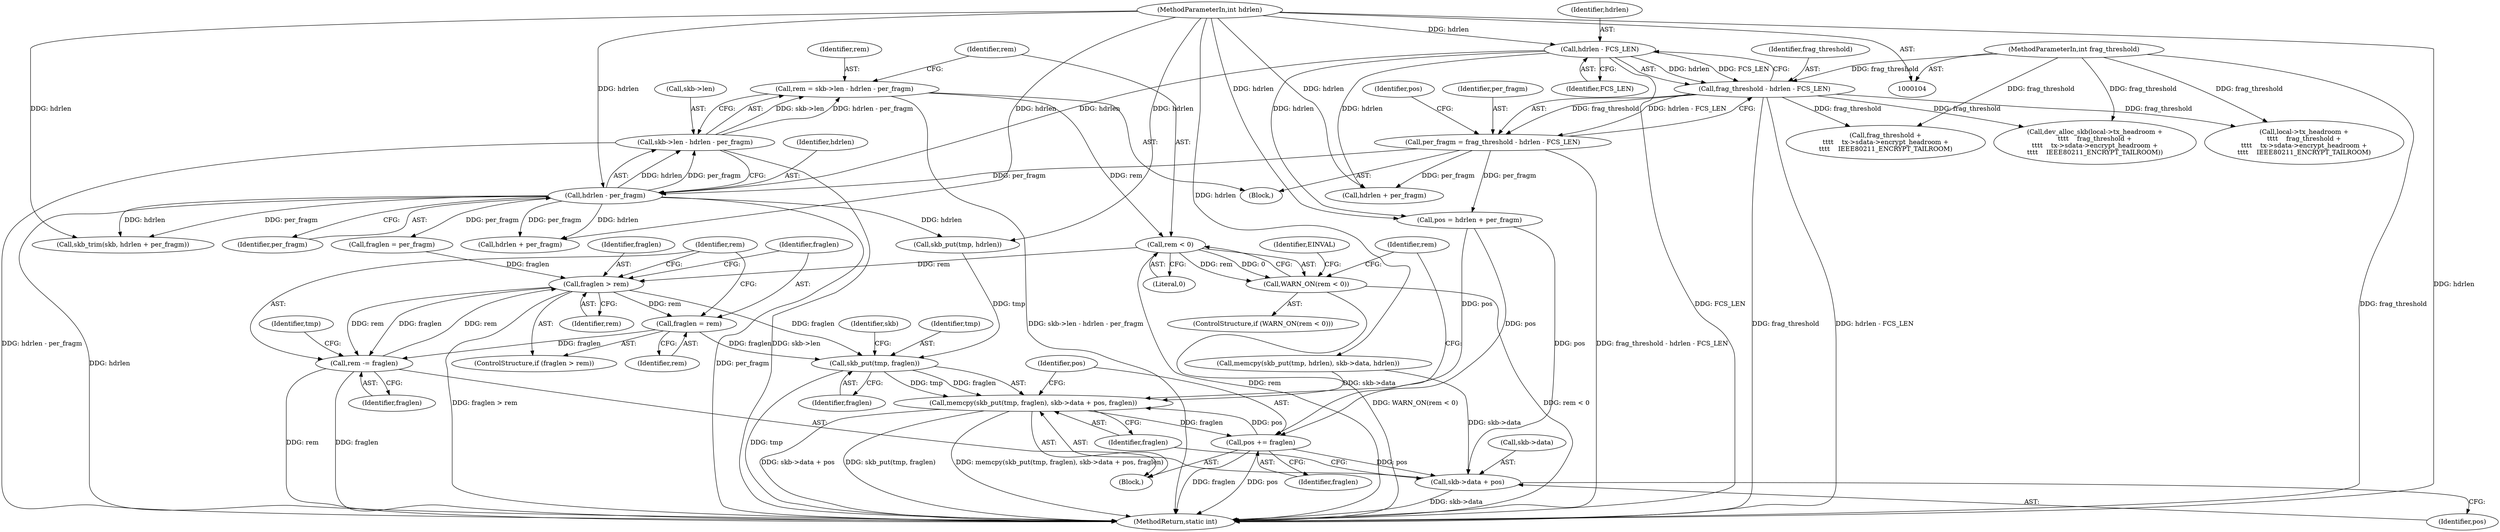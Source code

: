 digraph "0_linux_338f977f4eb441e69bb9a46eaa0ac715c931a67f@integer" {
"1000133" [label="(Call,rem = skb->len - hdrlen - per_fragm)"];
"1000135" [label="(Call,skb->len - hdrlen - per_fragm)"];
"1000139" [label="(Call,hdrlen - per_fragm)"];
"1000107" [label="(MethodParameterIn,int hdrlen)"];
"1000123" [label="(Call,hdrlen - FCS_LEN)"];
"1000119" [label="(Call,per_fragm = frag_threshold - hdrlen - FCS_LEN)"];
"1000121" [label="(Call,frag_threshold - hdrlen - FCS_LEN)"];
"1000108" [label="(MethodParameterIn,int frag_threshold)"];
"1000144" [label="(Call,rem < 0)"];
"1000143" [label="(Call,WARN_ON(rem < 0))"];
"1000158" [label="(Call,fraglen > rem)"];
"1000161" [label="(Call,fraglen = rem)"];
"1000164" [label="(Call,rem -= fraglen)"];
"1000262" [label="(Call,skb_put(tmp, fraglen))"];
"1000261" [label="(Call,memcpy(skb_put(tmp, fraglen), skb->data + pos, fraglen))"];
"1000271" [label="(Call,pos += fraglen)"];
"1000265" [label="(Call,skb->data + pos)"];
"1000139" [label="(Call,hdrlen - per_fragm)"];
"1000121" [label="(Call,frag_threshold - hdrlen - FCS_LEN)"];
"1000166" [label="(Identifier,fraglen)"];
"1000128" [label="(Identifier,pos)"];
"1000122" [label="(Identifier,frag_threshold)"];
"1000267" [label="(Identifier,skb)"];
"1000281" [label="(MethodReturn,static int)"];
"1000151" [label="(Identifier,rem)"];
"1000273" [label="(Identifier,fraglen)"];
"1000143" [label="(Call,WARN_ON(rem < 0))"];
"1000270" [label="(Identifier,fraglen)"];
"1000157" [label="(ControlStructure,if (fraglen > rem))"];
"1000109" [label="(Block,)"];
"1000141" [label="(Identifier,per_fragm)"];
"1000140" [label="(Identifier,hdrlen)"];
"1000165" [label="(Identifier,rem)"];
"1000120" [label="(Identifier,per_fragm)"];
"1000161" [label="(Call,fraglen = rem)"];
"1000142" [label="(ControlStructure,if (WARN_ON(rem < 0)))"];
"1000164" [label="(Call,rem -= fraglen)"];
"1000119" [label="(Call,per_fragm = frag_threshold - hdrlen - FCS_LEN)"];
"1000271" [label="(Call,pos += fraglen)"];
"1000136" [label="(Call,skb->len)"];
"1000135" [label="(Call,skb->len - hdrlen - per_fragm)"];
"1000108" [label="(MethodParameterIn,int frag_threshold)"];
"1000169" [label="(Call,dev_alloc_skb(local->tx_headroom +\n\t\t\t\t    frag_threshold +\n\t\t\t\t    tx->sdata->encrypt_headroom +\n\t\t\t\t    IEEE80211_ENCRYPT_TAILROOM))"];
"1000160" [label="(Identifier,rem)"];
"1000264" [label="(Identifier,fraglen)"];
"1000146" [label="(Literal,0)"];
"1000124" [label="(Identifier,hdrlen)"];
"1000129" [label="(Call,hdrlen + per_fragm)"];
"1000133" [label="(Call,rem = skb->len - hdrlen - per_fragm)"];
"1000266" [label="(Call,skb->data)"];
"1000107" [label="(MethodParameterIn,int hdrlen)"];
"1000159" [label="(Identifier,fraglen)"];
"1000125" [label="(Identifier,FCS_LEN)"];
"1000127" [label="(Call,pos = hdrlen + per_fragm)"];
"1000162" [label="(Identifier,fraglen)"];
"1000265" [label="(Call,skb->data + pos)"];
"1000168" [label="(Identifier,tmp)"];
"1000163" [label="(Identifier,rem)"];
"1000149" [label="(Identifier,EINVAL)"];
"1000269" [label="(Identifier,pos)"];
"1000253" [label="(Call,memcpy(skb_put(tmp, hdrlen), skb->data, hdrlen))"];
"1000154" [label="(Call,fraglen = per_fragm)"];
"1000272" [label="(Identifier,pos)"];
"1000263" [label="(Identifier,tmp)"];
"1000134" [label="(Identifier,rem)"];
"1000274" [label="(Call,skb_trim(skb, hdrlen + per_fragm))"];
"1000170" [label="(Call,local->tx_headroom +\n\t\t\t\t    frag_threshold +\n\t\t\t\t    tx->sdata->encrypt_headroom +\n\t\t\t\t    IEEE80211_ENCRYPT_TAILROOM)"];
"1000174" [label="(Call,frag_threshold +\n\t\t\t\t    tx->sdata->encrypt_headroom +\n\t\t\t\t    IEEE80211_ENCRYPT_TAILROOM)"];
"1000152" [label="(Block,)"];
"1000276" [label="(Call,hdrlen + per_fragm)"];
"1000145" [label="(Identifier,rem)"];
"1000261" [label="(Call,memcpy(skb_put(tmp, fraglen), skb->data + pos, fraglen))"];
"1000158" [label="(Call,fraglen > rem)"];
"1000262" [label="(Call,skb_put(tmp, fraglen))"];
"1000123" [label="(Call,hdrlen - FCS_LEN)"];
"1000144" [label="(Call,rem < 0)"];
"1000254" [label="(Call,skb_put(tmp, hdrlen))"];
"1000133" -> "1000109"  [label="AST: "];
"1000133" -> "1000135"  [label="CFG: "];
"1000134" -> "1000133"  [label="AST: "];
"1000135" -> "1000133"  [label="AST: "];
"1000145" -> "1000133"  [label="CFG: "];
"1000133" -> "1000281"  [label="DDG: skb->len - hdrlen - per_fragm"];
"1000135" -> "1000133"  [label="DDG: skb->len"];
"1000135" -> "1000133"  [label="DDG: hdrlen - per_fragm"];
"1000133" -> "1000144"  [label="DDG: rem"];
"1000135" -> "1000139"  [label="CFG: "];
"1000136" -> "1000135"  [label="AST: "];
"1000139" -> "1000135"  [label="AST: "];
"1000135" -> "1000281"  [label="DDG: hdrlen - per_fragm"];
"1000135" -> "1000281"  [label="DDG: skb->len"];
"1000139" -> "1000135"  [label="DDG: hdrlen"];
"1000139" -> "1000135"  [label="DDG: per_fragm"];
"1000139" -> "1000141"  [label="CFG: "];
"1000140" -> "1000139"  [label="AST: "];
"1000141" -> "1000139"  [label="AST: "];
"1000139" -> "1000281"  [label="DDG: per_fragm"];
"1000139" -> "1000281"  [label="DDG: hdrlen"];
"1000107" -> "1000139"  [label="DDG: hdrlen"];
"1000123" -> "1000139"  [label="DDG: hdrlen"];
"1000119" -> "1000139"  [label="DDG: per_fragm"];
"1000139" -> "1000154"  [label="DDG: per_fragm"];
"1000139" -> "1000254"  [label="DDG: hdrlen"];
"1000139" -> "1000274"  [label="DDG: hdrlen"];
"1000139" -> "1000274"  [label="DDG: per_fragm"];
"1000139" -> "1000276"  [label="DDG: hdrlen"];
"1000139" -> "1000276"  [label="DDG: per_fragm"];
"1000107" -> "1000104"  [label="AST: "];
"1000107" -> "1000281"  [label="DDG: hdrlen"];
"1000107" -> "1000123"  [label="DDG: hdrlen"];
"1000107" -> "1000127"  [label="DDG: hdrlen"];
"1000107" -> "1000129"  [label="DDG: hdrlen"];
"1000107" -> "1000254"  [label="DDG: hdrlen"];
"1000107" -> "1000253"  [label="DDG: hdrlen"];
"1000107" -> "1000274"  [label="DDG: hdrlen"];
"1000107" -> "1000276"  [label="DDG: hdrlen"];
"1000123" -> "1000121"  [label="AST: "];
"1000123" -> "1000125"  [label="CFG: "];
"1000124" -> "1000123"  [label="AST: "];
"1000125" -> "1000123"  [label="AST: "];
"1000121" -> "1000123"  [label="CFG: "];
"1000123" -> "1000281"  [label="DDG: FCS_LEN"];
"1000123" -> "1000121"  [label="DDG: hdrlen"];
"1000123" -> "1000121"  [label="DDG: FCS_LEN"];
"1000123" -> "1000127"  [label="DDG: hdrlen"];
"1000123" -> "1000129"  [label="DDG: hdrlen"];
"1000119" -> "1000109"  [label="AST: "];
"1000119" -> "1000121"  [label="CFG: "];
"1000120" -> "1000119"  [label="AST: "];
"1000121" -> "1000119"  [label="AST: "];
"1000128" -> "1000119"  [label="CFG: "];
"1000119" -> "1000281"  [label="DDG: frag_threshold - hdrlen - FCS_LEN"];
"1000121" -> "1000119"  [label="DDG: frag_threshold"];
"1000121" -> "1000119"  [label="DDG: hdrlen - FCS_LEN"];
"1000119" -> "1000127"  [label="DDG: per_fragm"];
"1000119" -> "1000129"  [label="DDG: per_fragm"];
"1000122" -> "1000121"  [label="AST: "];
"1000121" -> "1000281"  [label="DDG: hdrlen - FCS_LEN"];
"1000121" -> "1000281"  [label="DDG: frag_threshold"];
"1000108" -> "1000121"  [label="DDG: frag_threshold"];
"1000121" -> "1000169"  [label="DDG: frag_threshold"];
"1000121" -> "1000170"  [label="DDG: frag_threshold"];
"1000121" -> "1000174"  [label="DDG: frag_threshold"];
"1000108" -> "1000104"  [label="AST: "];
"1000108" -> "1000281"  [label="DDG: frag_threshold"];
"1000108" -> "1000169"  [label="DDG: frag_threshold"];
"1000108" -> "1000170"  [label="DDG: frag_threshold"];
"1000108" -> "1000174"  [label="DDG: frag_threshold"];
"1000144" -> "1000143"  [label="AST: "];
"1000144" -> "1000146"  [label="CFG: "];
"1000145" -> "1000144"  [label="AST: "];
"1000146" -> "1000144"  [label="AST: "];
"1000143" -> "1000144"  [label="CFG: "];
"1000144" -> "1000281"  [label="DDG: rem"];
"1000144" -> "1000143"  [label="DDG: rem"];
"1000144" -> "1000143"  [label="DDG: 0"];
"1000144" -> "1000158"  [label="DDG: rem"];
"1000143" -> "1000142"  [label="AST: "];
"1000149" -> "1000143"  [label="CFG: "];
"1000151" -> "1000143"  [label="CFG: "];
"1000143" -> "1000281"  [label="DDG: rem < 0"];
"1000143" -> "1000281"  [label="DDG: WARN_ON(rem < 0)"];
"1000158" -> "1000157"  [label="AST: "];
"1000158" -> "1000160"  [label="CFG: "];
"1000159" -> "1000158"  [label="AST: "];
"1000160" -> "1000158"  [label="AST: "];
"1000162" -> "1000158"  [label="CFG: "];
"1000165" -> "1000158"  [label="CFG: "];
"1000158" -> "1000281"  [label="DDG: fraglen > rem"];
"1000154" -> "1000158"  [label="DDG: fraglen"];
"1000164" -> "1000158"  [label="DDG: rem"];
"1000158" -> "1000161"  [label="DDG: rem"];
"1000158" -> "1000164"  [label="DDG: fraglen"];
"1000158" -> "1000164"  [label="DDG: rem"];
"1000158" -> "1000262"  [label="DDG: fraglen"];
"1000161" -> "1000157"  [label="AST: "];
"1000161" -> "1000163"  [label="CFG: "];
"1000162" -> "1000161"  [label="AST: "];
"1000163" -> "1000161"  [label="AST: "];
"1000165" -> "1000161"  [label="CFG: "];
"1000161" -> "1000164"  [label="DDG: fraglen"];
"1000161" -> "1000262"  [label="DDG: fraglen"];
"1000164" -> "1000152"  [label="AST: "];
"1000164" -> "1000166"  [label="CFG: "];
"1000165" -> "1000164"  [label="AST: "];
"1000166" -> "1000164"  [label="AST: "];
"1000168" -> "1000164"  [label="CFG: "];
"1000164" -> "1000281"  [label="DDG: fraglen"];
"1000164" -> "1000281"  [label="DDG: rem"];
"1000262" -> "1000261"  [label="AST: "];
"1000262" -> "1000264"  [label="CFG: "];
"1000263" -> "1000262"  [label="AST: "];
"1000264" -> "1000262"  [label="AST: "];
"1000267" -> "1000262"  [label="CFG: "];
"1000262" -> "1000281"  [label="DDG: tmp"];
"1000262" -> "1000261"  [label="DDG: tmp"];
"1000262" -> "1000261"  [label="DDG: fraglen"];
"1000254" -> "1000262"  [label="DDG: tmp"];
"1000261" -> "1000152"  [label="AST: "];
"1000261" -> "1000270"  [label="CFG: "];
"1000265" -> "1000261"  [label="AST: "];
"1000270" -> "1000261"  [label="AST: "];
"1000272" -> "1000261"  [label="CFG: "];
"1000261" -> "1000281"  [label="DDG: skb->data + pos"];
"1000261" -> "1000281"  [label="DDG: skb_put(tmp, fraglen)"];
"1000261" -> "1000281"  [label="DDG: memcpy(skb_put(tmp, fraglen), skb->data + pos, fraglen)"];
"1000253" -> "1000261"  [label="DDG: skb->data"];
"1000127" -> "1000261"  [label="DDG: pos"];
"1000271" -> "1000261"  [label="DDG: pos"];
"1000261" -> "1000271"  [label="DDG: fraglen"];
"1000271" -> "1000152"  [label="AST: "];
"1000271" -> "1000273"  [label="CFG: "];
"1000272" -> "1000271"  [label="AST: "];
"1000273" -> "1000271"  [label="AST: "];
"1000151" -> "1000271"  [label="CFG: "];
"1000271" -> "1000281"  [label="DDG: fraglen"];
"1000271" -> "1000281"  [label="DDG: pos"];
"1000271" -> "1000265"  [label="DDG: pos"];
"1000127" -> "1000271"  [label="DDG: pos"];
"1000265" -> "1000269"  [label="CFG: "];
"1000266" -> "1000265"  [label="AST: "];
"1000269" -> "1000265"  [label="AST: "];
"1000270" -> "1000265"  [label="CFG: "];
"1000265" -> "1000281"  [label="DDG: skb->data"];
"1000253" -> "1000265"  [label="DDG: skb->data"];
"1000127" -> "1000265"  [label="DDG: pos"];
}
